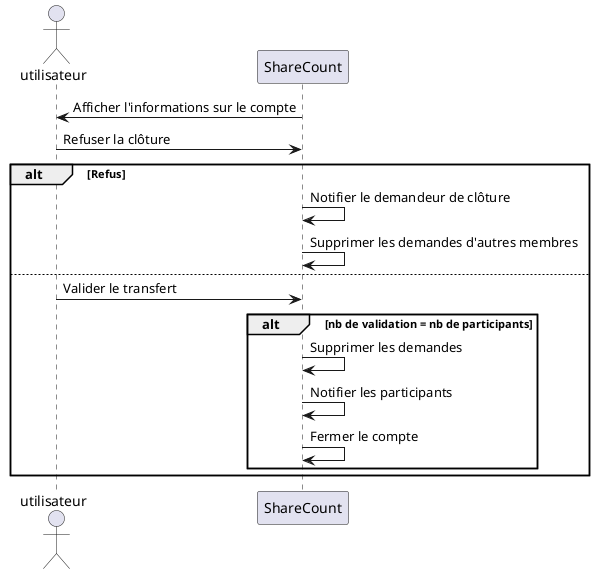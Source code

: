@startuml Valider la cloture d'un compte

actor utilisateur as u
participant ShareCount as sc


sc -> u : Afficher l'informations sur le compte

u -> sc : Refuser la clôture
alt Refus
sc -> sc : Notifier le demandeur de clôture
sc -> sc : Supprimer les demandes d'autres membres
else

u -> sc : Valider le transfert

alt nb de validation = nb de participants
sc -> sc : Supprimer les demandes
sc -> sc : Notifier les participants
sc -> sc : Fermer le compte

end


end

@enduml